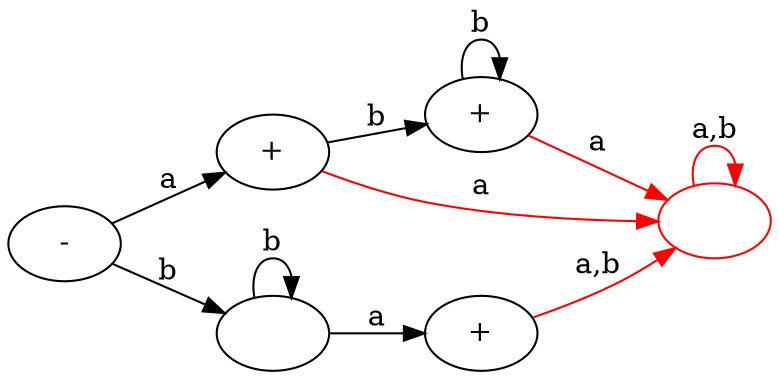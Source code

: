 digraph G {
    rankdir=LR;

    X [label="-"];
    A [label="+"];
    B [label="+"];
    C [label=""];
    D [label="+"];
    S [label="", color=red];

    X -> A[label="a"];
    A -> B[label="b"];
    B -> B[label="b"];
    X -> C[label="b"];
    C -> C[label="b"];
    C -> D[label="a"];

    A -> S[label="a", color=red];
    B -> S[label="a", color=red];
    D -> S[label="a,b", color=red];
    S -> S[label="a,b", color=red];
}